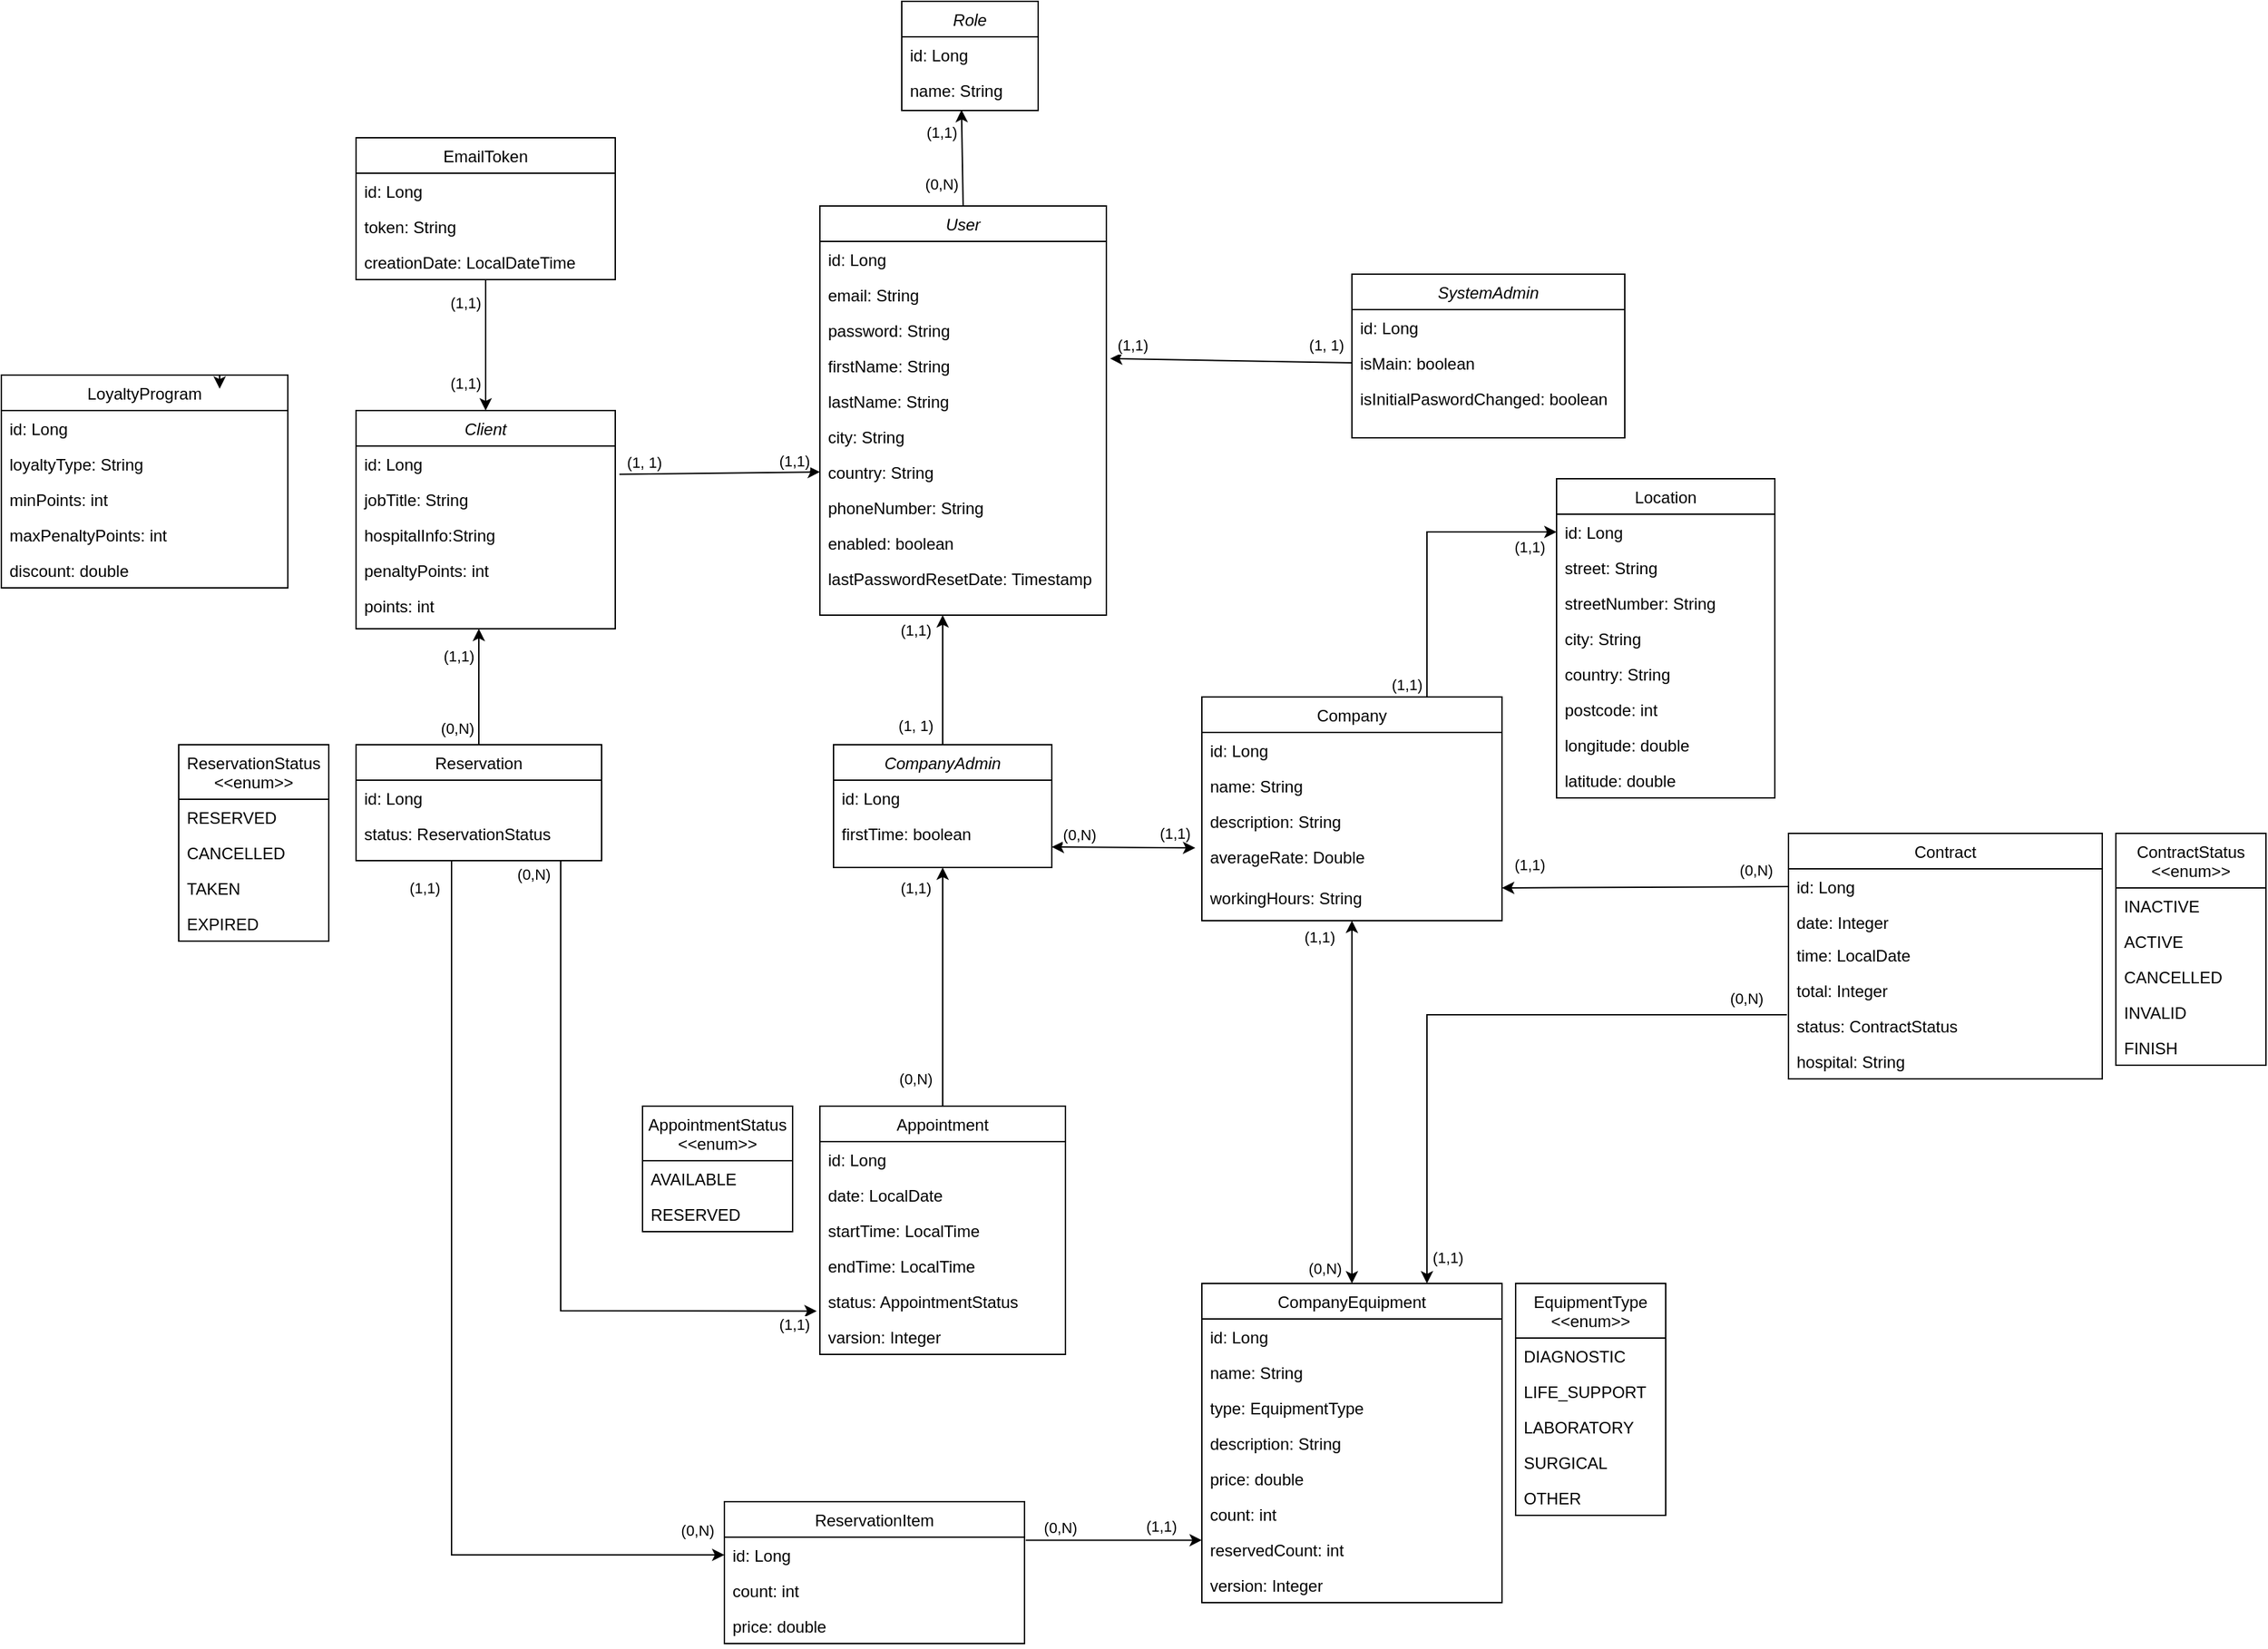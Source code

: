 <mxfile version="23.1.0" type="device">
  <diagram name="Page-1" id="gWWGim1B_IA1LwJvJAzq">
    <mxGraphModel dx="1953" dy="1023" grid="1" gridSize="10" guides="1" tooltips="1" connect="1" arrows="1" fold="1" page="1" pageScale="2" pageWidth="1920" pageHeight="1200" math="0" shadow="0">
      <root>
        <mxCell id="0" />
        <mxCell id="1" parent="0" />
        <mxCell id="PkiGXHJMQHUCtbzhcNAy-1" value="User" style="swimlane;fontStyle=2;align=center;verticalAlign=top;childLayout=stackLayout;horizontal=1;startSize=26;horizontalStack=0;resizeParent=1;resizeLast=0;collapsible=1;marginBottom=0;rounded=0;shadow=0;strokeWidth=1;" parent="1" vertex="1">
          <mxGeometry x="990" y="190" width="210" height="300" as="geometry">
            <mxRectangle x="230" y="140" width="160" height="26" as="alternateBounds" />
          </mxGeometry>
        </mxCell>
        <mxCell id="PkiGXHJMQHUCtbzhcNAy-2" value="id: Long" style="text;align=left;verticalAlign=top;spacingLeft=4;spacingRight=4;overflow=hidden;rotatable=0;points=[[0,0.5],[1,0.5]];portConstraint=eastwest;" parent="PkiGXHJMQHUCtbzhcNAy-1" vertex="1">
          <mxGeometry y="26" width="210" height="26" as="geometry" />
        </mxCell>
        <mxCell id="PkiGXHJMQHUCtbzhcNAy-3" value="email: String" style="text;align=left;verticalAlign=top;spacingLeft=4;spacingRight=4;overflow=hidden;rotatable=0;points=[[0,0.5],[1,0.5]];portConstraint=eastwest;rounded=0;shadow=0;html=0;" parent="PkiGXHJMQHUCtbzhcNAy-1" vertex="1">
          <mxGeometry y="52" width="210" height="26" as="geometry" />
        </mxCell>
        <mxCell id="PkiGXHJMQHUCtbzhcNAy-4" value="password: String" style="text;align=left;verticalAlign=top;spacingLeft=4;spacingRight=4;overflow=hidden;rotatable=0;points=[[0,0.5],[1,0.5]];portConstraint=eastwest;rounded=0;shadow=0;html=0;" parent="PkiGXHJMQHUCtbzhcNAy-1" vertex="1">
          <mxGeometry y="78" width="210" height="26" as="geometry" />
        </mxCell>
        <mxCell id="PkiGXHJMQHUCtbzhcNAy-5" value="firstName: String" style="text;align=left;verticalAlign=top;spacingLeft=4;spacingRight=4;overflow=hidden;rotatable=0;points=[[0,0.5],[1,0.5]];portConstraint=eastwest;rounded=0;shadow=0;html=0;" parent="PkiGXHJMQHUCtbzhcNAy-1" vertex="1">
          <mxGeometry y="104" width="210" height="26" as="geometry" />
        </mxCell>
        <mxCell id="PkiGXHJMQHUCtbzhcNAy-6" value="lastName: String" style="text;align=left;verticalAlign=top;spacingLeft=4;spacingRight=4;overflow=hidden;rotatable=0;points=[[0,0.5],[1,0.5]];portConstraint=eastwest;rounded=0;shadow=0;html=0;" parent="PkiGXHJMQHUCtbzhcNAy-1" vertex="1">
          <mxGeometry y="130" width="210" height="26" as="geometry" />
        </mxCell>
        <mxCell id="PkiGXHJMQHUCtbzhcNAy-7" value="city: String" style="text;align=left;verticalAlign=top;spacingLeft=4;spacingRight=4;overflow=hidden;rotatable=0;points=[[0,0.5],[1,0.5]];portConstraint=eastwest;rounded=0;shadow=0;html=0;" parent="PkiGXHJMQHUCtbzhcNAy-1" vertex="1">
          <mxGeometry y="156" width="210" height="26" as="geometry" />
        </mxCell>
        <mxCell id="PkiGXHJMQHUCtbzhcNAy-8" value="country: String" style="text;align=left;verticalAlign=top;spacingLeft=4;spacingRight=4;overflow=hidden;rotatable=0;points=[[0,0.5],[1,0.5]];portConstraint=eastwest;rounded=0;shadow=0;html=0;" parent="PkiGXHJMQHUCtbzhcNAy-1" vertex="1">
          <mxGeometry y="182" width="210" height="26" as="geometry" />
        </mxCell>
        <mxCell id="PkiGXHJMQHUCtbzhcNAy-9" value="phoneNumber: String" style="text;align=left;verticalAlign=top;spacingLeft=4;spacingRight=4;overflow=hidden;rotatable=0;points=[[0,0.5],[1,0.5]];portConstraint=eastwest;rounded=0;shadow=0;html=0;" parent="PkiGXHJMQHUCtbzhcNAy-1" vertex="1">
          <mxGeometry y="208" width="210" height="26" as="geometry" />
        </mxCell>
        <mxCell id="PkiGXHJMQHUCtbzhcNAy-10" value="enabled: boolean" style="text;align=left;verticalAlign=top;spacingLeft=4;spacingRight=4;overflow=hidden;rotatable=0;points=[[0,0.5],[1,0.5]];portConstraint=eastwest;rounded=0;shadow=0;html=0;" parent="PkiGXHJMQHUCtbzhcNAy-1" vertex="1">
          <mxGeometry y="234" width="210" height="26" as="geometry" />
        </mxCell>
        <mxCell id="PkiGXHJMQHUCtbzhcNAy-11" value="lastPasswordResetDate: Timestamp" style="text;align=left;verticalAlign=top;spacingLeft=4;spacingRight=4;overflow=hidden;rotatable=0;points=[[0,0.5],[1,0.5]];portConstraint=eastwest;rounded=0;shadow=0;html=0;" parent="PkiGXHJMQHUCtbzhcNAy-1" vertex="1">
          <mxGeometry y="260" width="210" height="26" as="geometry" />
        </mxCell>
        <mxCell id="PkiGXHJMQHUCtbzhcNAy-15" value="EmailToken" style="swimlane;fontStyle=0;align=center;verticalAlign=top;childLayout=stackLayout;horizontal=1;startSize=26;horizontalStack=0;resizeParent=1;resizeLast=0;collapsible=1;marginBottom=0;rounded=0;shadow=0;strokeWidth=1;" parent="1" vertex="1">
          <mxGeometry x="650" y="140" width="190" height="104" as="geometry">
            <mxRectangle x="340" y="380" width="170" height="26" as="alternateBounds" />
          </mxGeometry>
        </mxCell>
        <mxCell id="PkiGXHJMQHUCtbzhcNAy-16" value="id: Long" style="text;align=left;verticalAlign=top;spacingLeft=4;spacingRight=4;overflow=hidden;rotatable=0;points=[[0,0.5],[1,0.5]];portConstraint=eastwest;" parent="PkiGXHJMQHUCtbzhcNAy-15" vertex="1">
          <mxGeometry y="26" width="190" height="26" as="geometry" />
        </mxCell>
        <mxCell id="PkiGXHJMQHUCtbzhcNAy-17" value="token: String" style="text;align=left;verticalAlign=top;spacingLeft=4;spacingRight=4;overflow=hidden;rotatable=0;points=[[0,0.5],[1,0.5]];portConstraint=eastwest;" parent="PkiGXHJMQHUCtbzhcNAy-15" vertex="1">
          <mxGeometry y="52" width="190" height="26" as="geometry" />
        </mxCell>
        <mxCell id="PkiGXHJMQHUCtbzhcNAy-18" value="creationDate: LocalDateTime" style="text;align=left;verticalAlign=top;spacingLeft=4;spacingRight=4;overflow=hidden;rotatable=0;points=[[0,0.5],[1,0.5]];portConstraint=eastwest;" parent="PkiGXHJMQHUCtbzhcNAy-15" vertex="1">
          <mxGeometry y="78" width="190" height="26" as="geometry" />
        </mxCell>
        <mxCell id="PkiGXHJMQHUCtbzhcNAy-21" style="edgeStyle=orthogonalEdgeStyle;rounded=0;orthogonalLoop=1;jettySize=auto;html=1;exitX=0.5;exitY=0.998;exitDx=0;exitDy=0;exitPerimeter=0;" parent="1" source="PkiGXHJMQHUCtbzhcNAy-18" target="JLvJ6A-zhuhToLjJEG47-20" edge="1">
          <mxGeometry relative="1" as="geometry">
            <mxPoint x="770" y="290" as="targetPoint" />
            <mxPoint x="760" y="180" as="sourcePoint" />
            <Array as="points" />
          </mxGeometry>
        </mxCell>
        <mxCell id="PkiGXHJMQHUCtbzhcNAy-22" value="(1,1)" style="edgeLabel;html=1;align=center;verticalAlign=middle;resizable=0;points=[];" parent="PkiGXHJMQHUCtbzhcNAy-21" vertex="1" connectable="0">
          <mxGeometry x="-0.699" y="2" relative="1" as="geometry">
            <mxPoint x="-17" y="2" as="offset" />
          </mxGeometry>
        </mxCell>
        <mxCell id="PkiGXHJMQHUCtbzhcNAy-24" value="(1,1)" style="edgeLabel;html=1;align=center;verticalAlign=middle;resizable=0;points=[];" parent="PkiGXHJMQHUCtbzhcNAy-21" vertex="1" connectable="0">
          <mxGeometry x="0.303" y="2" relative="1" as="geometry">
            <mxPoint x="-17" y="13" as="offset" />
          </mxGeometry>
        </mxCell>
        <mxCell id="PkiGXHJMQHUCtbzhcNAy-25" value="LoyaltyProgram" style="swimlane;fontStyle=0;align=center;verticalAlign=top;childLayout=stackLayout;horizontal=1;startSize=26;horizontalStack=0;resizeParent=1;resizeLast=0;collapsible=1;marginBottom=0;rounded=0;shadow=0;strokeWidth=1;" parent="1" vertex="1">
          <mxGeometry x="390" y="314" width="210" height="156" as="geometry">
            <mxRectangle x="340" y="380" width="170" height="26" as="alternateBounds" />
          </mxGeometry>
        </mxCell>
        <mxCell id="PkiGXHJMQHUCtbzhcNAy-26" value="id: Long" style="text;align=left;verticalAlign=top;spacingLeft=4;spacingRight=4;overflow=hidden;rotatable=0;points=[[0,0.5],[1,0.5]];portConstraint=eastwest;" parent="PkiGXHJMQHUCtbzhcNAy-25" vertex="1">
          <mxGeometry y="26" width="210" height="26" as="geometry" />
        </mxCell>
        <mxCell id="PkiGXHJMQHUCtbzhcNAy-27" value="loyaltyType: String" style="text;align=left;verticalAlign=top;spacingLeft=4;spacingRight=4;overflow=hidden;rotatable=0;points=[[0,0.5],[1,0.5]];portConstraint=eastwest;" parent="PkiGXHJMQHUCtbzhcNAy-25" vertex="1">
          <mxGeometry y="52" width="210" height="26" as="geometry" />
        </mxCell>
        <mxCell id="PkiGXHJMQHUCtbzhcNAy-28" value="minPoints: int" style="text;align=left;verticalAlign=top;spacingLeft=4;spacingRight=4;overflow=hidden;rotatable=0;points=[[0,0.5],[1,0.5]];portConstraint=eastwest;" parent="PkiGXHJMQHUCtbzhcNAy-25" vertex="1">
          <mxGeometry y="78" width="210" height="26" as="geometry" />
        </mxCell>
        <mxCell id="PkiGXHJMQHUCtbzhcNAy-29" value="maxPenaltyPoints: int" style="text;align=left;verticalAlign=top;spacingLeft=4;spacingRight=4;overflow=hidden;rotatable=0;points=[[0,0.5],[1,0.5]];portConstraint=eastwest;" parent="PkiGXHJMQHUCtbzhcNAy-25" vertex="1">
          <mxGeometry y="104" width="210" height="26" as="geometry" />
        </mxCell>
        <mxCell id="PkiGXHJMQHUCtbzhcNAy-30" value="discount: double" style="text;align=left;verticalAlign=top;spacingLeft=4;spacingRight=4;overflow=hidden;rotatable=0;points=[[0,0.5],[1,0.5]];portConstraint=eastwest;" parent="PkiGXHJMQHUCtbzhcNAy-25" vertex="1">
          <mxGeometry y="130" width="210" height="26" as="geometry" />
        </mxCell>
        <mxCell id="PkiGXHJMQHUCtbzhcNAy-41" value="CompanyAdmin" style="swimlane;fontStyle=2;align=center;verticalAlign=top;childLayout=stackLayout;horizontal=1;startSize=26;horizontalStack=0;resizeParent=1;resizeLast=0;collapsible=1;marginBottom=0;rounded=0;shadow=0;strokeWidth=1;" parent="1" vertex="1">
          <mxGeometry x="1000" y="585" width="160" height="90" as="geometry">
            <mxRectangle x="230" y="140" width="160" height="26" as="alternateBounds" />
          </mxGeometry>
        </mxCell>
        <mxCell id="PkiGXHJMQHUCtbzhcNAy-42" value="id: Long" style="text;align=left;verticalAlign=top;spacingLeft=4;spacingRight=4;overflow=hidden;rotatable=0;points=[[0,0.5],[1,0.5]];portConstraint=eastwest;" parent="PkiGXHJMQHUCtbzhcNAy-41" vertex="1">
          <mxGeometry y="26" width="160" height="26" as="geometry" />
        </mxCell>
        <mxCell id="PkiGXHJMQHUCtbzhcNAy-49" value="firstTime: boolean" style="text;align=left;verticalAlign=top;spacingLeft=4;spacingRight=4;overflow=hidden;rotatable=0;points=[[0,0.5],[1,0.5]];portConstraint=eastwest;rounded=0;shadow=0;html=0;" parent="PkiGXHJMQHUCtbzhcNAy-41" vertex="1">
          <mxGeometry y="52" width="160" height="26" as="geometry" />
        </mxCell>
        <mxCell id="PkiGXHJMQHUCtbzhcNAy-51" value="Company" style="swimlane;fontStyle=0;align=center;verticalAlign=top;childLayout=stackLayout;horizontal=1;startSize=26;horizontalStack=0;resizeParent=1;resizeLast=0;collapsible=1;marginBottom=0;rounded=0;shadow=0;strokeWidth=1;" parent="1" vertex="1">
          <mxGeometry x="1270" y="550" width="220" height="164" as="geometry">
            <mxRectangle x="130" y="380" width="160" height="26" as="alternateBounds" />
          </mxGeometry>
        </mxCell>
        <mxCell id="PkiGXHJMQHUCtbzhcNAy-52" value="id: Long" style="text;align=left;verticalAlign=top;spacingLeft=4;spacingRight=4;overflow=hidden;rotatable=0;points=[[0,0.5],[1,0.5]];portConstraint=eastwest;" parent="PkiGXHJMQHUCtbzhcNAy-51" vertex="1">
          <mxGeometry y="26" width="220" height="26" as="geometry" />
        </mxCell>
        <mxCell id="PkiGXHJMQHUCtbzhcNAy-53" value="name: String" style="text;align=left;verticalAlign=top;spacingLeft=4;spacingRight=4;overflow=hidden;rotatable=0;points=[[0,0.5],[1,0.5]];portConstraint=eastwest;" parent="PkiGXHJMQHUCtbzhcNAy-51" vertex="1">
          <mxGeometry y="52" width="220" height="26" as="geometry" />
        </mxCell>
        <mxCell id="PkiGXHJMQHUCtbzhcNAy-55" value="description: String" style="text;align=left;verticalAlign=top;spacingLeft=4;spacingRight=4;overflow=hidden;rotatable=0;points=[[0,0.5],[1,0.5]];portConstraint=eastwest;" parent="PkiGXHJMQHUCtbzhcNAy-51" vertex="1">
          <mxGeometry y="78" width="220" height="26" as="geometry" />
        </mxCell>
        <mxCell id="PkiGXHJMQHUCtbzhcNAy-56" value="averageRate: Double" style="text;align=left;verticalAlign=top;spacingLeft=4;spacingRight=4;overflow=hidden;rotatable=0;points=[[0,0.5],[1,0.5]];portConstraint=eastwest;" parent="PkiGXHJMQHUCtbzhcNAy-51" vertex="1">
          <mxGeometry y="104" width="220" height="30" as="geometry" />
        </mxCell>
        <mxCell id="PkiGXHJMQHUCtbzhcNAy-59" style="edgeStyle=orthogonalEdgeStyle;rounded=0;orthogonalLoop=1;jettySize=auto;html=1;exitX=1;exitY=0.5;exitDx=0;exitDy=0;" parent="PkiGXHJMQHUCtbzhcNAy-51" edge="1">
          <mxGeometry relative="1" as="geometry">
            <mxPoint x="220" y="192" as="sourcePoint" />
            <mxPoint x="220" y="192" as="targetPoint" />
          </mxGeometry>
        </mxCell>
        <mxCell id="JLvJ6A-zhuhToLjJEG47-37" value="workingHours: String" style="text;align=left;verticalAlign=top;spacingLeft=4;spacingRight=4;overflow=hidden;rotatable=0;points=[[0,0.5],[1,0.5]];portConstraint=eastwest;" vertex="1" parent="PkiGXHJMQHUCtbzhcNAy-51">
          <mxGeometry y="134" width="220" height="30" as="geometry" />
        </mxCell>
        <mxCell id="PkiGXHJMQHUCtbzhcNAy-64" value="Location" style="swimlane;fontStyle=0;align=center;verticalAlign=top;childLayout=stackLayout;horizontal=1;startSize=26;horizontalStack=0;resizeParent=1;resizeLast=0;collapsible=1;marginBottom=0;rounded=0;shadow=0;strokeWidth=1;" parent="1" vertex="1">
          <mxGeometry x="1530" y="390" width="160" height="234" as="geometry">
            <mxRectangle x="550" y="140" width="160" height="26" as="alternateBounds" />
          </mxGeometry>
        </mxCell>
        <mxCell id="PkiGXHJMQHUCtbzhcNAy-65" value="id: Long" style="text;align=left;verticalAlign=top;spacingLeft=4;spacingRight=4;overflow=hidden;rotatable=0;points=[[0,0.5],[1,0.5]];portConstraint=eastwest;" parent="PkiGXHJMQHUCtbzhcNAy-64" vertex="1">
          <mxGeometry y="26" width="160" height="26" as="geometry" />
        </mxCell>
        <mxCell id="PkiGXHJMQHUCtbzhcNAy-66" value="street: String" style="text;align=left;verticalAlign=top;spacingLeft=4;spacingRight=4;overflow=hidden;rotatable=0;points=[[0,0.5],[1,0.5]];portConstraint=eastwest;" parent="PkiGXHJMQHUCtbzhcNAy-64" vertex="1">
          <mxGeometry y="52" width="160" height="26" as="geometry" />
        </mxCell>
        <mxCell id="JLvJ6A-zhuhToLjJEG47-80" value="streetNumber: String" style="text;align=left;verticalAlign=top;spacingLeft=4;spacingRight=4;overflow=hidden;rotatable=0;points=[[0,0.5],[1,0.5]];portConstraint=eastwest;" vertex="1" parent="PkiGXHJMQHUCtbzhcNAy-64">
          <mxGeometry y="78" width="160" height="26" as="geometry" />
        </mxCell>
        <mxCell id="PkiGXHJMQHUCtbzhcNAy-67" value="city: String" style="text;align=left;verticalAlign=top;spacingLeft=4;spacingRight=4;overflow=hidden;rotatable=0;points=[[0,0.5],[1,0.5]];portConstraint=eastwest;rounded=0;shadow=0;html=0;" parent="PkiGXHJMQHUCtbzhcNAy-64" vertex="1">
          <mxGeometry y="104" width="160" height="26" as="geometry" />
        </mxCell>
        <mxCell id="PkiGXHJMQHUCtbzhcNAy-69" value="country: String" style="text;align=left;verticalAlign=top;spacingLeft=4;spacingRight=4;overflow=hidden;rotatable=0;points=[[0,0.5],[1,0.5]];portConstraint=eastwest;rounded=0;shadow=0;html=0;" parent="PkiGXHJMQHUCtbzhcNAy-64" vertex="1">
          <mxGeometry y="130" width="160" height="26" as="geometry" />
        </mxCell>
        <mxCell id="PkiGXHJMQHUCtbzhcNAy-68" value="postcode: int" style="text;align=left;verticalAlign=top;spacingLeft=4;spacingRight=4;overflow=hidden;rotatable=0;points=[[0,0.5],[1,0.5]];portConstraint=eastwest;rounded=0;shadow=0;html=0;" parent="PkiGXHJMQHUCtbzhcNAy-64" vertex="1">
          <mxGeometry y="156" width="160" height="26" as="geometry" />
        </mxCell>
        <mxCell id="PkiGXHJMQHUCtbzhcNAy-70" value="longitude: double" style="text;align=left;verticalAlign=top;spacingLeft=4;spacingRight=4;overflow=hidden;rotatable=0;points=[[0,0.5],[1,0.5]];portConstraint=eastwest;rounded=0;shadow=0;html=0;" parent="PkiGXHJMQHUCtbzhcNAy-64" vertex="1">
          <mxGeometry y="182" width="160" height="26" as="geometry" />
        </mxCell>
        <mxCell id="PkiGXHJMQHUCtbzhcNAy-71" value="latitude: double" style="text;align=left;verticalAlign=top;spacingLeft=4;spacingRight=4;overflow=hidden;rotatable=0;points=[[0,0.5],[1,0.5]];portConstraint=eastwest;rounded=0;shadow=0;html=0;" parent="PkiGXHJMQHUCtbzhcNAy-64" vertex="1">
          <mxGeometry y="208" width="160" height="26" as="geometry" />
        </mxCell>
        <mxCell id="PkiGXHJMQHUCtbzhcNAy-80" value="" style="endArrow=classic;html=1;rounded=0;entryX=0;entryY=0.5;entryDx=0;entryDy=0;exitX=0.75;exitY=0;exitDx=0;exitDy=0;" parent="1" source="PkiGXHJMQHUCtbzhcNAy-51" target="PkiGXHJMQHUCtbzhcNAy-65" edge="1">
          <mxGeometry width="50" height="50" relative="1" as="geometry">
            <mxPoint x="1492" y="665" as="sourcePoint" />
            <mxPoint x="1279" y="637" as="targetPoint" />
            <Array as="points">
              <mxPoint x="1435" y="429" />
            </Array>
          </mxGeometry>
        </mxCell>
        <mxCell id="PkiGXHJMQHUCtbzhcNAy-81" value="(1,1)" style="edgeLabel;html=1;align=center;verticalAlign=middle;resizable=0;points=[];" parent="PkiGXHJMQHUCtbzhcNAy-80" vertex="1" connectable="0">
          <mxGeometry x="-0.67" y="-2" relative="1" as="geometry">
            <mxPoint x="-17" y="26" as="offset" />
          </mxGeometry>
        </mxCell>
        <mxCell id="PkiGXHJMQHUCtbzhcNAy-82" value="(1,1)" style="edgeLabel;html=1;align=center;verticalAlign=middle;resizable=0;points=[];" parent="PkiGXHJMQHUCtbzhcNAy-80" vertex="1" connectable="0">
          <mxGeometry x="0.514" y="1" relative="1" as="geometry">
            <mxPoint x="32" y="12" as="offset" />
          </mxGeometry>
        </mxCell>
        <mxCell id="PkiGXHJMQHUCtbzhcNAy-83" value="SystemAdmin" style="swimlane;fontStyle=2;align=center;verticalAlign=top;childLayout=stackLayout;horizontal=1;startSize=26;horizontalStack=0;resizeParent=1;resizeLast=0;collapsible=1;marginBottom=0;rounded=0;shadow=0;strokeWidth=1;" parent="1" vertex="1">
          <mxGeometry x="1380" y="240" width="200" height="120" as="geometry">
            <mxRectangle x="230" y="140" width="160" height="26" as="alternateBounds" />
          </mxGeometry>
        </mxCell>
        <mxCell id="PkiGXHJMQHUCtbzhcNAy-84" value="id: Long" style="text;align=left;verticalAlign=top;spacingLeft=4;spacingRight=4;overflow=hidden;rotatable=0;points=[[0,0.5],[1,0.5]];portConstraint=eastwest;" parent="PkiGXHJMQHUCtbzhcNAy-83" vertex="1">
          <mxGeometry y="26" width="200" height="26" as="geometry" />
        </mxCell>
        <mxCell id="PkiGXHJMQHUCtbzhcNAy-92" value="isMain: boolean " style="text;align=left;verticalAlign=top;spacingLeft=4;spacingRight=4;overflow=hidden;rotatable=0;points=[[0,0.5],[1,0.5]];portConstraint=eastwest;rounded=0;shadow=0;html=0;" parent="PkiGXHJMQHUCtbzhcNAy-83" vertex="1">
          <mxGeometry y="52" width="200" height="26" as="geometry" />
        </mxCell>
        <mxCell id="PkiGXHJMQHUCtbzhcNAy-91" value="isInitialPaswordChanged: boolean" style="text;align=left;verticalAlign=top;spacingLeft=4;spacingRight=4;overflow=hidden;rotatable=0;points=[[0,0.5],[1,0.5]];portConstraint=eastwest;rounded=0;shadow=0;html=0;" parent="PkiGXHJMQHUCtbzhcNAy-83" vertex="1">
          <mxGeometry y="78" width="200" height="26" as="geometry" />
        </mxCell>
        <mxCell id="PkiGXHJMQHUCtbzhcNAy-93" value="CompanyEquipment" style="swimlane;fontStyle=0;align=center;verticalAlign=top;childLayout=stackLayout;horizontal=1;startSize=26;horizontalStack=0;resizeParent=1;resizeLast=0;collapsible=1;marginBottom=0;rounded=0;shadow=0;strokeWidth=1;" parent="1" vertex="1">
          <mxGeometry x="1270" y="980" width="220" height="234" as="geometry">
            <mxRectangle x="130" y="380" width="160" height="26" as="alternateBounds" />
          </mxGeometry>
        </mxCell>
        <mxCell id="PkiGXHJMQHUCtbzhcNAy-94" value="id: Long" style="text;align=left;verticalAlign=top;spacingLeft=4;spacingRight=4;overflow=hidden;rotatable=0;points=[[0,0.5],[1,0.5]];portConstraint=eastwest;" parent="PkiGXHJMQHUCtbzhcNAy-93" vertex="1">
          <mxGeometry y="26" width="220" height="26" as="geometry" />
        </mxCell>
        <mxCell id="PkiGXHJMQHUCtbzhcNAy-96" style="edgeStyle=orthogonalEdgeStyle;rounded=0;orthogonalLoop=1;jettySize=auto;html=1;exitX=1;exitY=0.5;exitDx=0;exitDy=0;" parent="PkiGXHJMQHUCtbzhcNAy-93" edge="1">
          <mxGeometry relative="1" as="geometry">
            <mxPoint x="220" y="91" as="sourcePoint" />
            <mxPoint x="220" y="91" as="targetPoint" />
          </mxGeometry>
        </mxCell>
        <mxCell id="vfgOjcTiKyNMUZwXhWeF-14" value="name: String" style="text;align=left;verticalAlign=top;spacingLeft=4;spacingRight=4;overflow=hidden;rotatable=0;points=[[0,0.5],[1,0.5]];portConstraint=eastwest;" parent="PkiGXHJMQHUCtbzhcNAy-93" vertex="1">
          <mxGeometry y="52" width="220" height="26" as="geometry" />
        </mxCell>
        <mxCell id="vfgOjcTiKyNMUZwXhWeF-15" value="type: EquipmentType" style="text;align=left;verticalAlign=top;spacingLeft=4;spacingRight=4;overflow=hidden;rotatable=0;points=[[0,0.5],[1,0.5]];portConstraint=eastwest;" parent="PkiGXHJMQHUCtbzhcNAy-93" vertex="1">
          <mxGeometry y="78" width="220" height="26" as="geometry" />
        </mxCell>
        <mxCell id="vfgOjcTiKyNMUZwXhWeF-16" value="description: String" style="text;align=left;verticalAlign=top;spacingLeft=4;spacingRight=4;overflow=hidden;rotatable=0;points=[[0,0.5],[1,0.5]];portConstraint=eastwest;" parent="PkiGXHJMQHUCtbzhcNAy-93" vertex="1">
          <mxGeometry y="104" width="220" height="26" as="geometry" />
        </mxCell>
        <mxCell id="vfgOjcTiKyNMUZwXhWeF-17" value="price: double" style="text;align=left;verticalAlign=top;spacingLeft=4;spacingRight=4;overflow=hidden;rotatable=0;points=[[0,0.5],[1,0.5]];portConstraint=eastwest;" parent="PkiGXHJMQHUCtbzhcNAy-93" vertex="1">
          <mxGeometry y="130" width="220" height="26" as="geometry" />
        </mxCell>
        <mxCell id="PkiGXHJMQHUCtbzhcNAy-97" value="count: int" style="text;align=left;verticalAlign=top;spacingLeft=4;spacingRight=4;overflow=hidden;rotatable=0;points=[[0,0.5],[1,0.5]];portConstraint=eastwest;" parent="PkiGXHJMQHUCtbzhcNAy-93" vertex="1">
          <mxGeometry y="156" width="220" height="26" as="geometry" />
        </mxCell>
        <mxCell id="JLvJ6A-zhuhToLjJEG47-38" value="reservedCount: int" style="text;align=left;verticalAlign=top;spacingLeft=4;spacingRight=4;overflow=hidden;rotatable=0;points=[[0,0.5],[1,0.5]];portConstraint=eastwest;" vertex="1" parent="PkiGXHJMQHUCtbzhcNAy-93">
          <mxGeometry y="182" width="220" height="26" as="geometry" />
        </mxCell>
        <mxCell id="JLvJ6A-zhuhToLjJEG47-39" value="version: Integer" style="text;align=left;verticalAlign=top;spacingLeft=4;spacingRight=4;overflow=hidden;rotatable=0;points=[[0,0.5],[1,0.5]];portConstraint=eastwest;" vertex="1" parent="PkiGXHJMQHUCtbzhcNAy-93">
          <mxGeometry y="208" width="220" height="26" as="geometry" />
        </mxCell>
        <mxCell id="PkiGXHJMQHUCtbzhcNAy-100" value="" style="endArrow=classic;startArrow=classic;html=1;rounded=0;exitX=0.5;exitY=0;exitDx=0;exitDy=0;entryX=0.5;entryY=1;entryDx=0;entryDy=0;" parent="1" source="PkiGXHJMQHUCtbzhcNAy-93" target="PkiGXHJMQHUCtbzhcNAy-51" edge="1">
          <mxGeometry width="50" height="50" relative="1" as="geometry">
            <mxPoint x="1380" y="980" as="sourcePoint" />
            <mxPoint x="1370" y="650" as="targetPoint" />
          </mxGeometry>
        </mxCell>
        <mxCell id="PkiGXHJMQHUCtbzhcNAy-109" value="(0,N)" style="edgeLabel;html=1;align=center;verticalAlign=middle;resizable=0;points=[];rotation=0;" parent="PkiGXHJMQHUCtbzhcNAy-100" vertex="1" connectable="0">
          <mxGeometry x="0.314" y="1" relative="1" as="geometry">
            <mxPoint x="-19" y="164" as="offset" />
          </mxGeometry>
        </mxCell>
        <mxCell id="PkiGXHJMQHUCtbzhcNAy-110" value="(1,1)" style="edgeLabel;html=1;align=center;verticalAlign=middle;resizable=0;points=[];" parent="PkiGXHJMQHUCtbzhcNAy-100" vertex="1" connectable="0">
          <mxGeometry x="-0.448" relative="1" as="geometry">
            <mxPoint x="-130" y="-257" as="offset" />
          </mxGeometry>
        </mxCell>
        <mxCell id="PkiGXHJMQHUCtbzhcNAy-131" value="ReservationItem" style="swimlane;fontStyle=0;align=center;verticalAlign=top;childLayout=stackLayout;horizontal=1;startSize=26;horizontalStack=0;resizeParent=1;resizeLast=0;collapsible=1;marginBottom=0;rounded=0;shadow=0;strokeWidth=1;" parent="1" vertex="1">
          <mxGeometry x="920" y="1140" width="220" height="104" as="geometry">
            <mxRectangle x="130" y="380" width="160" height="26" as="alternateBounds" />
          </mxGeometry>
        </mxCell>
        <mxCell id="PkiGXHJMQHUCtbzhcNAy-132" value="id: Long" style="text;align=left;verticalAlign=top;spacingLeft=4;spacingRight=4;overflow=hidden;rotatable=0;points=[[0,0.5],[1,0.5]];portConstraint=eastwest;" parent="PkiGXHJMQHUCtbzhcNAy-131" vertex="1">
          <mxGeometry y="26" width="220" height="26" as="geometry" />
        </mxCell>
        <mxCell id="PkiGXHJMQHUCtbzhcNAy-134" style="edgeStyle=orthogonalEdgeStyle;rounded=0;orthogonalLoop=1;jettySize=auto;html=1;exitX=1;exitY=0.5;exitDx=0;exitDy=0;" parent="PkiGXHJMQHUCtbzhcNAy-131" edge="1">
          <mxGeometry relative="1" as="geometry">
            <mxPoint x="220" y="91" as="sourcePoint" />
            <mxPoint x="220" y="91" as="targetPoint" />
          </mxGeometry>
        </mxCell>
        <mxCell id="PkiGXHJMQHUCtbzhcNAy-135" value="count: int" style="text;align=left;verticalAlign=top;spacingLeft=4;spacingRight=4;overflow=hidden;rotatable=0;points=[[0,0.5],[1,0.5]];portConstraint=eastwest;" parent="PkiGXHJMQHUCtbzhcNAy-131" vertex="1">
          <mxGeometry y="52" width="220" height="26" as="geometry" />
        </mxCell>
        <mxCell id="JLvJ6A-zhuhToLjJEG47-73" value="price: double" style="text;align=left;verticalAlign=top;spacingLeft=4;spacingRight=4;overflow=hidden;rotatable=0;points=[[0,0.5],[1,0.5]];portConstraint=eastwest;" vertex="1" parent="PkiGXHJMQHUCtbzhcNAy-131">
          <mxGeometry y="78" width="220" height="26" as="geometry" />
        </mxCell>
        <mxCell id="PkiGXHJMQHUCtbzhcNAy-148" value="" style="endArrow=classic;html=1;rounded=0;entryX=0;entryY=0.24;entryDx=0;entryDy=0;exitX=1.004;exitY=0.086;exitDx=0;exitDy=0;exitPerimeter=0;entryPerimeter=0;" parent="1" source="PkiGXHJMQHUCtbzhcNAy-132" target="JLvJ6A-zhuhToLjJEG47-38" edge="1">
          <mxGeometry width="50" height="50" relative="1" as="geometry">
            <mxPoint x="1140" y="929" as="sourcePoint" />
            <mxPoint x="1270" y="1045" as="targetPoint" />
          </mxGeometry>
        </mxCell>
        <mxCell id="PkiGXHJMQHUCtbzhcNAy-149" value="(0,N)" style="edgeLabel;html=1;align=center;verticalAlign=middle;resizable=0;points=[];" parent="PkiGXHJMQHUCtbzhcNAy-148" vertex="1" connectable="0">
          <mxGeometry x="-0.606" y="2" relative="1" as="geometry">
            <mxPoint x="-1" y="-7" as="offset" />
          </mxGeometry>
        </mxCell>
        <mxCell id="PkiGXHJMQHUCtbzhcNAy-150" value="(1,1)" style="edgeLabel;html=1;align=center;verticalAlign=middle;resizable=0;points=[];" parent="PkiGXHJMQHUCtbzhcNAy-148" vertex="1" connectable="0">
          <mxGeometry x="0.488" y="3" relative="1" as="geometry">
            <mxPoint x="3" y="-7" as="offset" />
          </mxGeometry>
        </mxCell>
        <mxCell id="PkiGXHJMQHUCtbzhcNAy-151" value="Appointment" style="swimlane;fontStyle=0;align=center;verticalAlign=top;childLayout=stackLayout;horizontal=1;startSize=26;horizontalStack=0;resizeParent=1;resizeLast=0;collapsible=1;marginBottom=0;rounded=0;shadow=0;strokeWidth=1;" parent="1" vertex="1">
          <mxGeometry x="990" y="850" width="180" height="182" as="geometry">
            <mxRectangle x="340" y="380" width="170" height="26" as="alternateBounds" />
          </mxGeometry>
        </mxCell>
        <mxCell id="PkiGXHJMQHUCtbzhcNAy-152" value="id: Long" style="text;align=left;verticalAlign=top;spacingLeft=4;spacingRight=4;overflow=hidden;rotatable=0;points=[[0,0.5],[1,0.5]];portConstraint=eastwest;" parent="PkiGXHJMQHUCtbzhcNAy-151" vertex="1">
          <mxGeometry y="26" width="180" height="26" as="geometry" />
        </mxCell>
        <mxCell id="PkiGXHJMQHUCtbzhcNAy-158" value="date: LocalDate" style="text;align=left;verticalAlign=top;spacingLeft=4;spacingRight=4;overflow=hidden;rotatable=0;points=[[0,0.5],[1,0.5]];portConstraint=eastwest;" parent="PkiGXHJMQHUCtbzhcNAy-151" vertex="1">
          <mxGeometry y="52" width="180" height="26" as="geometry" />
        </mxCell>
        <mxCell id="PkiGXHJMQHUCtbzhcNAy-159" value="startTime: LocalTime" style="text;align=left;verticalAlign=top;spacingLeft=4;spacingRight=4;overflow=hidden;rotatable=0;points=[[0,0.5],[1,0.5]];portConstraint=eastwest;" parent="PkiGXHJMQHUCtbzhcNAy-151" vertex="1">
          <mxGeometry y="78" width="180" height="26" as="geometry" />
        </mxCell>
        <mxCell id="PkiGXHJMQHUCtbzhcNAy-160" value="endTime: LocalTime" style="text;align=left;verticalAlign=top;spacingLeft=4;spacingRight=4;overflow=hidden;rotatable=0;points=[[0,0.5],[1,0.5]];portConstraint=eastwest;" parent="PkiGXHJMQHUCtbzhcNAy-151" vertex="1">
          <mxGeometry y="104" width="180" height="26" as="geometry" />
        </mxCell>
        <mxCell id="PkiGXHJMQHUCtbzhcNAy-155" value="status: AppointmentStatus" style="text;align=left;verticalAlign=top;spacingLeft=4;spacingRight=4;overflow=hidden;rotatable=0;points=[[0,0.5],[1,0.5]];portConstraint=eastwest;" parent="PkiGXHJMQHUCtbzhcNAy-151" vertex="1">
          <mxGeometry y="130" width="180" height="26" as="geometry" />
        </mxCell>
        <mxCell id="JLvJ6A-zhuhToLjJEG47-50" value="varsion: Integer" style="text;align=left;verticalAlign=top;spacingLeft=4;spacingRight=4;overflow=hidden;rotatable=0;points=[[0,0.5],[1,0.5]];portConstraint=eastwest;" vertex="1" parent="PkiGXHJMQHUCtbzhcNAy-151">
          <mxGeometry y="156" width="180" height="26" as="geometry" />
        </mxCell>
        <mxCell id="PkiGXHJMQHUCtbzhcNAy-164" value="" style="endArrow=classic;html=1;rounded=0;exitX=0.5;exitY=0;exitDx=0;exitDy=0;entryX=0.5;entryY=1;entryDx=0;entryDy=0;" parent="1" source="PkiGXHJMQHUCtbzhcNAy-151" target="PkiGXHJMQHUCtbzhcNAy-41" edge="1">
          <mxGeometry width="50" height="50" relative="1" as="geometry">
            <mxPoint x="1150" y="820" as="sourcePoint" />
            <mxPoint x="1085" y="750" as="targetPoint" />
            <Array as="points" />
          </mxGeometry>
        </mxCell>
        <mxCell id="PkiGXHJMQHUCtbzhcNAy-165" value="(1,1)" style="edgeLabel;html=1;align=center;verticalAlign=middle;resizable=0;points=[];" parent="PkiGXHJMQHUCtbzhcNAy-164" vertex="1" connectable="0">
          <mxGeometry x="0.52" relative="1" as="geometry">
            <mxPoint x="-20" y="-27" as="offset" />
          </mxGeometry>
        </mxCell>
        <mxCell id="PkiGXHJMQHUCtbzhcNAy-166" value="(0,N)" style="edgeLabel;html=1;align=center;verticalAlign=middle;resizable=0;points=[];" parent="PkiGXHJMQHUCtbzhcNAy-164" vertex="1" connectable="0">
          <mxGeometry x="-0.423" relative="1" as="geometry">
            <mxPoint x="-20" y="30" as="offset" />
          </mxGeometry>
        </mxCell>
        <mxCell id="PkiGXHJMQHUCtbzhcNAy-167" value="AppointmentStatus&#xa;&lt;&lt;enum&gt;&gt;" style="swimlane;fontStyle=0;align=center;verticalAlign=top;childLayout=stackLayout;horizontal=1;startSize=40;horizontalStack=0;resizeParent=1;resizeLast=0;collapsible=1;marginBottom=0;rounded=0;shadow=0;strokeWidth=1;" parent="1" vertex="1">
          <mxGeometry x="860" y="850" width="110" height="92" as="geometry">
            <mxRectangle x="340" y="380" width="170" height="26" as="alternateBounds" />
          </mxGeometry>
        </mxCell>
        <mxCell id="PkiGXHJMQHUCtbzhcNAy-168" value="AVAILABLE " style="text;align=left;verticalAlign=top;spacingLeft=4;spacingRight=4;overflow=hidden;rotatable=0;points=[[0,0.5],[1,0.5]];portConstraint=eastwest;" parent="PkiGXHJMQHUCtbzhcNAy-167" vertex="1">
          <mxGeometry y="40" width="110" height="26" as="geometry" />
        </mxCell>
        <mxCell id="H8KsCLdP9pi2LJWnxck9-2" value="RESERVED" style="text;align=left;verticalAlign=top;spacingLeft=4;spacingRight=4;overflow=hidden;rotatable=0;points=[[0,0.5],[1,0.5]];portConstraint=eastwest;" parent="PkiGXHJMQHUCtbzhcNAy-167" vertex="1">
          <mxGeometry y="66" width="110" height="26" as="geometry" />
        </mxCell>
        <mxCell id="PkiGXHJMQHUCtbzhcNAy-175" value="Contract" style="swimlane;fontStyle=0;align=center;verticalAlign=top;childLayout=stackLayout;horizontal=1;startSize=26;horizontalStack=0;resizeParent=1;resizeLast=0;collapsible=1;marginBottom=0;rounded=0;shadow=0;strokeWidth=1;" parent="1" vertex="1">
          <mxGeometry x="1700" y="650" width="230" height="180" as="geometry">
            <mxRectangle x="340" y="380" width="170" height="26" as="alternateBounds" />
          </mxGeometry>
        </mxCell>
        <mxCell id="PkiGXHJMQHUCtbzhcNAy-176" value="id: Long" style="text;align=left;verticalAlign=top;spacingLeft=4;spacingRight=4;overflow=hidden;rotatable=0;points=[[0,0.5],[1,0.5]];portConstraint=eastwest;" parent="PkiGXHJMQHUCtbzhcNAy-175" vertex="1">
          <mxGeometry y="26" width="230" height="26" as="geometry" />
        </mxCell>
        <mxCell id="PkiGXHJMQHUCtbzhcNAy-180" value="date: Integer" style="text;align=left;verticalAlign=top;spacingLeft=4;spacingRight=4;overflow=hidden;rotatable=0;points=[[0,0.5],[1,0.5]];portConstraint=eastwest;" parent="PkiGXHJMQHUCtbzhcNAy-175" vertex="1">
          <mxGeometry y="52" width="230" height="24" as="geometry" />
        </mxCell>
        <mxCell id="PkiGXHJMQHUCtbzhcNAy-181" value="time: LocalDate" style="text;align=left;verticalAlign=top;spacingLeft=4;spacingRight=4;overflow=hidden;rotatable=0;points=[[0,0.5],[1,0.5]];portConstraint=eastwest;" parent="PkiGXHJMQHUCtbzhcNAy-175" vertex="1">
          <mxGeometry y="76" width="230" height="26" as="geometry" />
        </mxCell>
        <mxCell id="PkiGXHJMQHUCtbzhcNAy-182" value="total: Integer" style="text;align=left;verticalAlign=top;spacingLeft=4;spacingRight=4;overflow=hidden;rotatable=0;points=[[0,0.5],[1,0.5]];portConstraint=eastwest;" parent="PkiGXHJMQHUCtbzhcNAy-175" vertex="1">
          <mxGeometry y="102" width="230" height="26" as="geometry" />
        </mxCell>
        <mxCell id="JLvJ6A-zhuhToLjJEG47-44" value="status: ContractStatus" style="text;align=left;verticalAlign=top;spacingLeft=4;spacingRight=4;overflow=hidden;rotatable=0;points=[[0,0.5],[1,0.5]];portConstraint=eastwest;" vertex="1" parent="PkiGXHJMQHUCtbzhcNAy-175">
          <mxGeometry y="128" width="230" height="26" as="geometry" />
        </mxCell>
        <mxCell id="JLvJ6A-zhuhToLjJEG47-46" value="hospital: String" style="text;align=left;verticalAlign=top;spacingLeft=4;spacingRight=4;overflow=hidden;rotatable=0;points=[[0,0.5],[1,0.5]];portConstraint=eastwest;" vertex="1" parent="PkiGXHJMQHUCtbzhcNAy-175">
          <mxGeometry y="154" width="230" height="26" as="geometry" />
        </mxCell>
        <mxCell id="PkiGXHJMQHUCtbzhcNAy-190" value="" style="endArrow=classic;html=1;rounded=0;exitX=0;exitY=0.5;exitDx=0;exitDy=0;" parent="1" source="PkiGXHJMQHUCtbzhcNAy-176" edge="1">
          <mxGeometry width="50" height="50" relative="1" as="geometry">
            <mxPoint x="1220" y="1110" as="sourcePoint" />
            <mxPoint x="1490" y="690" as="targetPoint" />
            <Array as="points" />
          </mxGeometry>
        </mxCell>
        <mxCell id="PkiGXHJMQHUCtbzhcNAy-193" value="(0,N)" style="edgeLabel;html=1;align=center;verticalAlign=middle;resizable=0;points=[];" parent="PkiGXHJMQHUCtbzhcNAy-190" vertex="1" connectable="0">
          <mxGeometry x="-0.955" y="-1" relative="1" as="geometry">
            <mxPoint x="-20" y="-11" as="offset" />
          </mxGeometry>
        </mxCell>
        <mxCell id="PkiGXHJMQHUCtbzhcNAy-194" value="(1,1)" style="edgeLabel;html=1;align=center;verticalAlign=middle;resizable=0;points=[];" parent="PkiGXHJMQHUCtbzhcNAy-190" vertex="1" connectable="0">
          <mxGeometry x="0.96" relative="1" as="geometry">
            <mxPoint x="16" y="-17" as="offset" />
          </mxGeometry>
        </mxCell>
        <mxCell id="PkiGXHJMQHUCtbzhcNAy-267" value="EquipmentType&#xa;&lt;&lt;enum&gt;&gt;" style="swimlane;fontStyle=0;align=center;verticalAlign=top;childLayout=stackLayout;horizontal=1;startSize=40;horizontalStack=0;resizeParent=1;resizeLast=0;collapsible=1;marginBottom=0;rounded=0;shadow=0;strokeWidth=1;" parent="1" vertex="1">
          <mxGeometry x="1500" y="980" width="110" height="170" as="geometry">
            <mxRectangle x="340" y="380" width="170" height="26" as="alternateBounds" />
          </mxGeometry>
        </mxCell>
        <mxCell id="PkiGXHJMQHUCtbzhcNAy-268" value="DIAGNOSTIC " style="text;align=left;verticalAlign=top;spacingLeft=4;spacingRight=4;overflow=hidden;rotatable=0;points=[[0,0.5],[1,0.5]];portConstraint=eastwest;" parent="PkiGXHJMQHUCtbzhcNAy-267" vertex="1">
          <mxGeometry y="40" width="110" height="26" as="geometry" />
        </mxCell>
        <mxCell id="PkiGXHJMQHUCtbzhcNAy-271" value="LIFE_SUPPORT " style="text;align=left;verticalAlign=top;spacingLeft=4;spacingRight=4;overflow=hidden;rotatable=0;points=[[0,0.5],[1,0.5]];portConstraint=eastwest;" parent="PkiGXHJMQHUCtbzhcNAy-267" vertex="1">
          <mxGeometry y="66" width="110" height="26" as="geometry" />
        </mxCell>
        <mxCell id="PkiGXHJMQHUCtbzhcNAy-272" value="LABORATORY " style="text;align=left;verticalAlign=top;spacingLeft=4;spacingRight=4;overflow=hidden;rotatable=0;points=[[0,0.5],[1,0.5]];portConstraint=eastwest;" parent="PkiGXHJMQHUCtbzhcNAy-267" vertex="1">
          <mxGeometry y="92" width="110" height="26" as="geometry" />
        </mxCell>
        <mxCell id="PkiGXHJMQHUCtbzhcNAy-269" value="SURGICAL " style="text;align=left;verticalAlign=top;spacingLeft=4;spacingRight=4;overflow=hidden;rotatable=0;points=[[0,0.5],[1,0.5]];portConstraint=eastwest;" parent="PkiGXHJMQHUCtbzhcNAy-267" vertex="1">
          <mxGeometry y="118" width="110" height="26" as="geometry" />
        </mxCell>
        <mxCell id="PkiGXHJMQHUCtbzhcNAy-273" value="OTHER" style="text;align=left;verticalAlign=top;spacingLeft=4;spacingRight=4;overflow=hidden;rotatable=0;points=[[0,0.5],[1,0.5]];portConstraint=eastwest;" parent="PkiGXHJMQHUCtbzhcNAy-267" vertex="1">
          <mxGeometry y="144" width="110" height="26" as="geometry" />
        </mxCell>
        <mxCell id="JLvJ6A-zhuhToLjJEG47-1" value="Role" style="swimlane;fontStyle=2;align=center;verticalAlign=top;childLayout=stackLayout;horizontal=1;startSize=26;horizontalStack=0;resizeParent=1;resizeLast=0;collapsible=1;marginBottom=0;rounded=0;shadow=0;strokeWidth=1;" vertex="1" parent="1">
          <mxGeometry x="1050" y="40" width="100" height="80" as="geometry">
            <mxRectangle x="230" y="140" width="160" height="26" as="alternateBounds" />
          </mxGeometry>
        </mxCell>
        <mxCell id="JLvJ6A-zhuhToLjJEG47-2" value="id: Long" style="text;align=left;verticalAlign=top;spacingLeft=4;spacingRight=4;overflow=hidden;rotatable=0;points=[[0,0.5],[1,0.5]];portConstraint=eastwest;" vertex="1" parent="JLvJ6A-zhuhToLjJEG47-1">
          <mxGeometry y="26" width="100" height="26" as="geometry" />
        </mxCell>
        <mxCell id="JLvJ6A-zhuhToLjJEG47-3" value="name: String" style="text;align=left;verticalAlign=top;spacingLeft=4;spacingRight=4;overflow=hidden;rotatable=0;points=[[0,0.5],[1,0.5]];portConstraint=eastwest;rounded=0;shadow=0;html=0;" vertex="1" parent="JLvJ6A-zhuhToLjJEG47-1">
          <mxGeometry y="52" width="100" height="26" as="geometry" />
        </mxCell>
        <mxCell id="JLvJ6A-zhuhToLjJEG47-12" style="edgeStyle=orthogonalEdgeStyle;rounded=0;orthogonalLoop=1;jettySize=auto;html=1;exitX=0.75;exitY=0;exitDx=0;exitDy=0;entryX=0.762;entryY=0.064;entryDx=0;entryDy=0;entryPerimeter=0;" edge="1" parent="1" source="PkiGXHJMQHUCtbzhcNAy-25" target="PkiGXHJMQHUCtbzhcNAy-25">
          <mxGeometry relative="1" as="geometry" />
        </mxCell>
        <mxCell id="JLvJ6A-zhuhToLjJEG47-13" value="" style="endArrow=classic;html=1;rounded=0;exitX=0.5;exitY=0;exitDx=0;exitDy=0;entryX=0.438;entryY=1.059;entryDx=0;entryDy=0;entryPerimeter=0;" edge="1" parent="1" source="PkiGXHJMQHUCtbzhcNAy-1" target="JLvJ6A-zhuhToLjJEG47-3">
          <mxGeometry width="50" height="50" relative="1" as="geometry">
            <mxPoint x="1090" y="860" as="sourcePoint" />
            <mxPoint x="690" y="390" as="targetPoint" />
            <Array as="points" />
          </mxGeometry>
        </mxCell>
        <mxCell id="JLvJ6A-zhuhToLjJEG47-14" value="(1,1)" style="edgeLabel;html=1;align=center;verticalAlign=middle;resizable=0;points=[];" vertex="1" connectable="0" parent="JLvJ6A-zhuhToLjJEG47-13">
          <mxGeometry x="0.52" relative="1" as="geometry">
            <mxPoint x="-15" y="-1" as="offset" />
          </mxGeometry>
        </mxCell>
        <mxCell id="JLvJ6A-zhuhToLjJEG47-15" value="(0,N)" style="edgeLabel;html=1;align=center;verticalAlign=middle;resizable=0;points=[];" vertex="1" connectable="0" parent="JLvJ6A-zhuhToLjJEG47-13">
          <mxGeometry x="-0.423" relative="1" as="geometry">
            <mxPoint x="-16" y="4" as="offset" />
          </mxGeometry>
        </mxCell>
        <mxCell id="JLvJ6A-zhuhToLjJEG47-17" value="" style="endArrow=classic;html=1;rounded=0;exitX=0.5;exitY=0;exitDx=0;exitDy=0;" edge="1" parent="1" source="PkiGXHJMQHUCtbzhcNAy-41">
          <mxGeometry width="50" height="50" relative="1" as="geometry">
            <mxPoint x="1172" y="634" as="sourcePoint" />
            <mxPoint x="1080" y="490" as="targetPoint" />
          </mxGeometry>
        </mxCell>
        <mxCell id="JLvJ6A-zhuhToLjJEG47-18" value="(1, 1)" style="edgeLabel;html=1;align=center;verticalAlign=middle;resizable=0;points=[];" vertex="1" connectable="0" parent="JLvJ6A-zhuhToLjJEG47-17">
          <mxGeometry x="-0.67" y="-2" relative="1" as="geometry">
            <mxPoint x="-22" y="1" as="offset" />
          </mxGeometry>
        </mxCell>
        <mxCell id="JLvJ6A-zhuhToLjJEG47-19" value="(1,1)" style="edgeLabel;html=1;align=center;verticalAlign=middle;resizable=0;points=[];" vertex="1" connectable="0" parent="JLvJ6A-zhuhToLjJEG47-17">
          <mxGeometry x="0.514" y="1" relative="1" as="geometry">
            <mxPoint x="-19" y="-12" as="offset" />
          </mxGeometry>
        </mxCell>
        <mxCell id="JLvJ6A-zhuhToLjJEG47-20" value="Client" style="swimlane;fontStyle=2;align=center;verticalAlign=top;childLayout=stackLayout;horizontal=1;startSize=26;horizontalStack=0;resizeParent=1;resizeLast=0;collapsible=1;marginBottom=0;rounded=0;shadow=0;strokeWidth=1;" vertex="1" parent="1">
          <mxGeometry x="650" y="340" width="190" height="160" as="geometry">
            <mxRectangle x="230" y="140" width="160" height="26" as="alternateBounds" />
          </mxGeometry>
        </mxCell>
        <mxCell id="JLvJ6A-zhuhToLjJEG47-21" value="id: Long" style="text;align=left;verticalAlign=top;spacingLeft=4;spacingRight=4;overflow=hidden;rotatable=0;points=[[0,0.5],[1,0.5]];portConstraint=eastwest;" vertex="1" parent="JLvJ6A-zhuhToLjJEG47-20">
          <mxGeometry y="26" width="190" height="26" as="geometry" />
        </mxCell>
        <mxCell id="JLvJ6A-zhuhToLjJEG47-22" value="jobTitle: String" style="text;align=left;verticalAlign=top;spacingLeft=4;spacingRight=4;overflow=hidden;rotatable=0;points=[[0,0.5],[1,0.5]];portConstraint=eastwest;rounded=0;shadow=0;html=0;" vertex="1" parent="JLvJ6A-zhuhToLjJEG47-20">
          <mxGeometry y="52" width="190" height="26" as="geometry" />
        </mxCell>
        <mxCell id="JLvJ6A-zhuhToLjJEG47-23" value="hospitalInfo:String" style="text;align=left;verticalAlign=top;spacingLeft=4;spacingRight=4;overflow=hidden;rotatable=0;points=[[0,0.5],[1,0.5]];portConstraint=eastwest;rounded=0;shadow=0;html=0;" vertex="1" parent="JLvJ6A-zhuhToLjJEG47-20">
          <mxGeometry y="78" width="190" height="26" as="geometry" />
        </mxCell>
        <mxCell id="JLvJ6A-zhuhToLjJEG47-24" value="penaltyPoints: int" style="text;align=left;verticalAlign=top;spacingLeft=4;spacingRight=4;overflow=hidden;rotatable=0;points=[[0,0.5],[1,0.5]];portConstraint=eastwest;rounded=0;shadow=0;html=0;" vertex="1" parent="JLvJ6A-zhuhToLjJEG47-20">
          <mxGeometry y="104" width="190" height="26" as="geometry" />
        </mxCell>
        <mxCell id="JLvJ6A-zhuhToLjJEG47-25" value="points: int" style="text;align=left;verticalAlign=top;spacingLeft=4;spacingRight=4;overflow=hidden;rotatable=0;points=[[0,0.5],[1,0.5]];portConstraint=eastwest;rounded=0;shadow=0;html=0;" vertex="1" parent="JLvJ6A-zhuhToLjJEG47-20">
          <mxGeometry y="130" width="190" height="26" as="geometry" />
        </mxCell>
        <mxCell id="JLvJ6A-zhuhToLjJEG47-31" value="" style="endArrow=classic;html=1;rounded=0;exitX=0;exitY=0.5;exitDx=0;exitDy=0;entryX=1.013;entryY=0.303;entryDx=0;entryDy=0;entryPerimeter=0;" edge="1" parent="1" source="PkiGXHJMQHUCtbzhcNAy-92" target="PkiGXHJMQHUCtbzhcNAy-5">
          <mxGeometry width="50" height="50" relative="1" as="geometry">
            <mxPoint x="1090" y="595" as="sourcePoint" />
            <mxPoint x="1200" y="307" as="targetPoint" />
          </mxGeometry>
        </mxCell>
        <mxCell id="JLvJ6A-zhuhToLjJEG47-32" value="(1, 1)" style="edgeLabel;html=1;align=center;verticalAlign=middle;resizable=0;points=[];" vertex="1" connectable="0" parent="JLvJ6A-zhuhToLjJEG47-31">
          <mxGeometry x="-0.67" y="-2" relative="1" as="geometry">
            <mxPoint x="10" y="-11" as="offset" />
          </mxGeometry>
        </mxCell>
        <mxCell id="JLvJ6A-zhuhToLjJEG47-33" value="(1,1)" style="edgeLabel;html=1;align=center;verticalAlign=middle;resizable=0;points=[];" vertex="1" connectable="0" parent="JLvJ6A-zhuhToLjJEG47-31">
          <mxGeometry x="0.514" y="1" relative="1" as="geometry">
            <mxPoint x="-27" y="-12" as="offset" />
          </mxGeometry>
        </mxCell>
        <mxCell id="JLvJ6A-zhuhToLjJEG47-34" value="" style="endArrow=classic;html=1;rounded=0;exitX=1.016;exitY=0.798;exitDx=0;exitDy=0;entryX=0;entryY=0.5;entryDx=0;entryDy=0;exitPerimeter=0;" edge="1" parent="1" source="JLvJ6A-zhuhToLjJEG47-21" target="PkiGXHJMQHUCtbzhcNAy-8">
          <mxGeometry width="50" height="50" relative="1" as="geometry">
            <mxPoint x="1390" y="315" as="sourcePoint" />
            <mxPoint x="1210" y="317" as="targetPoint" />
          </mxGeometry>
        </mxCell>
        <mxCell id="JLvJ6A-zhuhToLjJEG47-35" value="(1, 1)" style="edgeLabel;html=1;align=center;verticalAlign=middle;resizable=0;points=[];" vertex="1" connectable="0" parent="JLvJ6A-zhuhToLjJEG47-34">
          <mxGeometry x="-0.67" y="-2" relative="1" as="geometry">
            <mxPoint x="-7" y="-11" as="offset" />
          </mxGeometry>
        </mxCell>
        <mxCell id="JLvJ6A-zhuhToLjJEG47-36" value="(1,1)" style="edgeLabel;html=1;align=center;verticalAlign=middle;resizable=0;points=[];" vertex="1" connectable="0" parent="JLvJ6A-zhuhToLjJEG47-34">
          <mxGeometry x="0.514" y="1" relative="1" as="geometry">
            <mxPoint x="16" y="-8" as="offset" />
          </mxGeometry>
        </mxCell>
        <mxCell id="JLvJ6A-zhuhToLjJEG47-40" value="" style="endArrow=classic;startArrow=classic;html=1;rounded=0;exitX=1;exitY=1;exitDx=0;exitDy=0;entryX=-0.022;entryY=0.188;entryDx=0;entryDy=0;entryPerimeter=0;" edge="1" parent="1">
          <mxGeometry width="50" height="50" relative="1" as="geometry">
            <mxPoint x="1160.0" y="660" as="sourcePoint" />
            <mxPoint x="1265.16" y="660.64" as="targetPoint" />
          </mxGeometry>
        </mxCell>
        <mxCell id="JLvJ6A-zhuhToLjJEG47-41" value="(0,N)" style="edgeLabel;html=1;align=center;verticalAlign=middle;resizable=0;points=[];rotation=0;" vertex="1" connectable="0" parent="JLvJ6A-zhuhToLjJEG47-40">
          <mxGeometry x="0.314" y="1" relative="1" as="geometry">
            <mxPoint x="-49" y="-9" as="offset" />
          </mxGeometry>
        </mxCell>
        <mxCell id="JLvJ6A-zhuhToLjJEG47-43" value="(1,1)" style="edgeLabel;html=1;align=center;verticalAlign=middle;resizable=0;points=[];" vertex="1" connectable="0" parent="1">
          <mxGeometry x="1432.836" y="714.001" as="geometry">
            <mxPoint x="-77" y="12" as="offset" />
          </mxGeometry>
        </mxCell>
        <mxCell id="JLvJ6A-zhuhToLjJEG47-47" value="" style="endArrow=classic;html=1;rounded=0;exitX=-0.005;exitY=0.19;exitDx=0;exitDy=0;entryX=0.75;entryY=0;entryDx=0;entryDy=0;exitPerimeter=0;" edge="1" parent="1" source="JLvJ6A-zhuhToLjJEG47-44" target="PkiGXHJMQHUCtbzhcNAy-93">
          <mxGeometry width="50" height="50" relative="1" as="geometry">
            <mxPoint x="1710" y="699" as="sourcePoint" />
            <mxPoint x="1500" y="695" as="targetPoint" />
            <Array as="points">
              <mxPoint x="1435" y="783" />
            </Array>
          </mxGeometry>
        </mxCell>
        <mxCell id="JLvJ6A-zhuhToLjJEG47-48" value="(0,N)" style="edgeLabel;html=1;align=center;verticalAlign=middle;resizable=0;points=[];" vertex="1" connectable="0" parent="JLvJ6A-zhuhToLjJEG47-47">
          <mxGeometry x="-0.955" y="-1" relative="1" as="geometry">
            <mxPoint x="-20" y="-11" as="offset" />
          </mxGeometry>
        </mxCell>
        <mxCell id="JLvJ6A-zhuhToLjJEG47-49" value="(1,1)" style="edgeLabel;html=1;align=center;verticalAlign=middle;resizable=0;points=[];" vertex="1" connectable="0" parent="JLvJ6A-zhuhToLjJEG47-47">
          <mxGeometry x="0.96" relative="1" as="geometry">
            <mxPoint x="15" y="-10" as="offset" />
          </mxGeometry>
        </mxCell>
        <mxCell id="JLvJ6A-zhuhToLjJEG47-51" value="Reservation" style="swimlane;fontStyle=0;align=center;verticalAlign=top;childLayout=stackLayout;horizontal=1;startSize=26;horizontalStack=0;resizeParent=1;resizeLast=0;collapsible=1;marginBottom=0;rounded=0;shadow=0;strokeWidth=1;" vertex="1" parent="1">
          <mxGeometry x="650" y="585" width="180" height="85" as="geometry">
            <mxRectangle x="340" y="380" width="170" height="26" as="alternateBounds" />
          </mxGeometry>
        </mxCell>
        <mxCell id="JLvJ6A-zhuhToLjJEG47-52" value="id: Long" style="text;align=left;verticalAlign=top;spacingLeft=4;spacingRight=4;overflow=hidden;rotatable=0;points=[[0,0.5],[1,0.5]];portConstraint=eastwest;" vertex="1" parent="JLvJ6A-zhuhToLjJEG47-51">
          <mxGeometry y="26" width="180" height="26" as="geometry" />
        </mxCell>
        <mxCell id="JLvJ6A-zhuhToLjJEG47-53" value="status: ReservationStatus" style="text;align=left;verticalAlign=top;spacingLeft=4;spacingRight=4;overflow=hidden;rotatable=0;points=[[0,0.5],[1,0.5]];portConstraint=eastwest;" vertex="1" parent="JLvJ6A-zhuhToLjJEG47-51">
          <mxGeometry y="52" width="180" height="26" as="geometry" />
        </mxCell>
        <mxCell id="JLvJ6A-zhuhToLjJEG47-58" value="ReservationStatus&#xa;&lt;&lt;enum&gt;&gt;" style="swimlane;fontStyle=0;align=center;verticalAlign=top;childLayout=stackLayout;horizontal=1;startSize=40;horizontalStack=0;resizeParent=1;resizeLast=0;collapsible=1;marginBottom=0;rounded=0;shadow=0;strokeWidth=1;" vertex="1" parent="1">
          <mxGeometry x="520" y="585" width="110" height="144" as="geometry">
            <mxRectangle x="340" y="380" width="170" height="26" as="alternateBounds" />
          </mxGeometry>
        </mxCell>
        <mxCell id="JLvJ6A-zhuhToLjJEG47-60" value="RESERVED" style="text;align=left;verticalAlign=top;spacingLeft=4;spacingRight=4;overflow=hidden;rotatable=0;points=[[0,0.5],[1,0.5]];portConstraint=eastwest;" vertex="1" parent="JLvJ6A-zhuhToLjJEG47-58">
          <mxGeometry y="40" width="110" height="26" as="geometry" />
        </mxCell>
        <mxCell id="JLvJ6A-zhuhToLjJEG47-61" value="CANCELLED" style="text;align=left;verticalAlign=top;spacingLeft=4;spacingRight=4;overflow=hidden;rotatable=0;points=[[0,0.5],[1,0.5]];portConstraint=eastwest;" vertex="1" parent="JLvJ6A-zhuhToLjJEG47-58">
          <mxGeometry y="66" width="110" height="26" as="geometry" />
        </mxCell>
        <mxCell id="JLvJ6A-zhuhToLjJEG47-62" value="TAKEN" style="text;align=left;verticalAlign=top;spacingLeft=4;spacingRight=4;overflow=hidden;rotatable=0;points=[[0,0.5],[1,0.5]];portConstraint=eastwest;" vertex="1" parent="JLvJ6A-zhuhToLjJEG47-58">
          <mxGeometry y="92" width="110" height="26" as="geometry" />
        </mxCell>
        <mxCell id="JLvJ6A-zhuhToLjJEG47-63" value="EXPIRED" style="text;align=left;verticalAlign=top;spacingLeft=4;spacingRight=4;overflow=hidden;rotatable=0;points=[[0,0.5],[1,0.5]];portConstraint=eastwest;" vertex="1" parent="JLvJ6A-zhuhToLjJEG47-58">
          <mxGeometry y="118" width="110" height="26" as="geometry" />
        </mxCell>
        <mxCell id="JLvJ6A-zhuhToLjJEG47-64" value="" style="endArrow=classic;html=1;rounded=0;exitX=0.5;exitY=0;exitDx=0;exitDy=0;" edge="1" parent="1" source="JLvJ6A-zhuhToLjJEG47-51">
          <mxGeometry width="50" height="50" relative="1" as="geometry">
            <mxPoint x="1090" y="860" as="sourcePoint" />
            <mxPoint x="740" y="500" as="targetPoint" />
            <Array as="points" />
          </mxGeometry>
        </mxCell>
        <mxCell id="JLvJ6A-zhuhToLjJEG47-65" value="(1,1)" style="edgeLabel;html=1;align=center;verticalAlign=middle;resizable=0;points=[];" vertex="1" connectable="0" parent="JLvJ6A-zhuhToLjJEG47-64">
          <mxGeometry x="0.52" relative="1" as="geometry">
            <mxPoint x="-15" y="-1" as="offset" />
          </mxGeometry>
        </mxCell>
        <mxCell id="JLvJ6A-zhuhToLjJEG47-66" value="(0,N)" style="edgeLabel;html=1;align=center;verticalAlign=middle;resizable=0;points=[];" vertex="1" connectable="0" parent="JLvJ6A-zhuhToLjJEG47-64">
          <mxGeometry x="-0.423" relative="1" as="geometry">
            <mxPoint x="-16" y="12" as="offset" />
          </mxGeometry>
        </mxCell>
        <mxCell id="JLvJ6A-zhuhToLjJEG47-67" value="" style="endArrow=classic;html=1;rounded=0;entryX=-0.013;entryY=0.781;entryDx=0;entryDy=0;entryPerimeter=0;" edge="1" parent="1" target="PkiGXHJMQHUCtbzhcNAy-155">
          <mxGeometry width="50" height="50" relative="1" as="geometry">
            <mxPoint x="800" y="670" as="sourcePoint" />
            <mxPoint x="940" y="1090" as="targetPoint" />
            <Array as="points">
              <mxPoint x="800" y="1000" />
            </Array>
          </mxGeometry>
        </mxCell>
        <mxCell id="JLvJ6A-zhuhToLjJEG47-68" value="(1,1)" style="edgeLabel;html=1;align=center;verticalAlign=middle;resizable=0;points=[];" vertex="1" connectable="0" parent="JLvJ6A-zhuhToLjJEG47-67">
          <mxGeometry x="0.52" relative="1" as="geometry">
            <mxPoint x="107" y="10" as="offset" />
          </mxGeometry>
        </mxCell>
        <mxCell id="JLvJ6A-zhuhToLjJEG47-69" value="(0,N)" style="edgeLabel;html=1;align=center;verticalAlign=middle;resizable=0;points=[];" vertex="1" connectable="0" parent="JLvJ6A-zhuhToLjJEG47-67">
          <mxGeometry x="-0.423" relative="1" as="geometry">
            <mxPoint x="-20" y="-140" as="offset" />
          </mxGeometry>
        </mxCell>
        <mxCell id="JLvJ6A-zhuhToLjJEG47-70" value="" style="endArrow=classic;html=1;rounded=0;entryX=0;entryY=0.5;entryDx=0;entryDy=0;" edge="1" parent="1" target="PkiGXHJMQHUCtbzhcNAy-132">
          <mxGeometry width="50" height="50" relative="1" as="geometry">
            <mxPoint x="720" y="670" as="sourcePoint" />
            <mxPoint x="570" y="1120" as="targetPoint" />
            <Array as="points">
              <mxPoint x="720" y="1179" />
            </Array>
          </mxGeometry>
        </mxCell>
        <mxCell id="JLvJ6A-zhuhToLjJEG47-71" value="(1,1)" style="edgeLabel;html=1;align=center;verticalAlign=middle;resizable=0;points=[];" vertex="1" connectable="0" parent="JLvJ6A-zhuhToLjJEG47-70">
          <mxGeometry x="0.52" relative="1" as="geometry">
            <mxPoint x="-50" y="-489" as="offset" />
          </mxGeometry>
        </mxCell>
        <mxCell id="JLvJ6A-zhuhToLjJEG47-72" value="(0,N)" style="edgeLabel;html=1;align=center;verticalAlign=middle;resizable=0;points=[];" vertex="1" connectable="0" parent="JLvJ6A-zhuhToLjJEG47-70">
          <mxGeometry x="-0.423" relative="1" as="geometry">
            <mxPoint x="180" y="286" as="offset" />
          </mxGeometry>
        </mxCell>
        <mxCell id="JLvJ6A-zhuhToLjJEG47-74" value="ContractStatus&#xa;&lt;&lt;enum&gt;&gt;" style="swimlane;fontStyle=0;align=center;verticalAlign=top;childLayout=stackLayout;horizontal=1;startSize=40;horizontalStack=0;resizeParent=1;resizeLast=0;collapsible=1;marginBottom=0;rounded=0;shadow=0;strokeWidth=1;" vertex="1" parent="1">
          <mxGeometry x="1940" y="650" width="110" height="170" as="geometry">
            <mxRectangle x="340" y="380" width="170" height="26" as="alternateBounds" />
          </mxGeometry>
        </mxCell>
        <mxCell id="JLvJ6A-zhuhToLjJEG47-75" value="INACTIVE" style="text;align=left;verticalAlign=top;spacingLeft=4;spacingRight=4;overflow=hidden;rotatable=0;points=[[0,0.5],[1,0.5]];portConstraint=eastwest;" vertex="1" parent="JLvJ6A-zhuhToLjJEG47-74">
          <mxGeometry y="40" width="110" height="26" as="geometry" />
        </mxCell>
        <mxCell id="JLvJ6A-zhuhToLjJEG47-76" value="ACTIVE" style="text;align=left;verticalAlign=top;spacingLeft=4;spacingRight=4;overflow=hidden;rotatable=0;points=[[0,0.5],[1,0.5]];portConstraint=eastwest;" vertex="1" parent="JLvJ6A-zhuhToLjJEG47-74">
          <mxGeometry y="66" width="110" height="26" as="geometry" />
        </mxCell>
        <mxCell id="JLvJ6A-zhuhToLjJEG47-77" value="CANCELLED" style="text;align=left;verticalAlign=top;spacingLeft=4;spacingRight=4;overflow=hidden;rotatable=0;points=[[0,0.5],[1,0.5]];portConstraint=eastwest;" vertex="1" parent="JLvJ6A-zhuhToLjJEG47-74">
          <mxGeometry y="92" width="110" height="26" as="geometry" />
        </mxCell>
        <mxCell id="JLvJ6A-zhuhToLjJEG47-78" value="INVALID" style="text;align=left;verticalAlign=top;spacingLeft=4;spacingRight=4;overflow=hidden;rotatable=0;points=[[0,0.5],[1,0.5]];portConstraint=eastwest;" vertex="1" parent="JLvJ6A-zhuhToLjJEG47-74">
          <mxGeometry y="118" width="110" height="26" as="geometry" />
        </mxCell>
        <mxCell id="JLvJ6A-zhuhToLjJEG47-79" value="FINISH" style="text;align=left;verticalAlign=top;spacingLeft=4;spacingRight=4;overflow=hidden;rotatable=0;points=[[0,0.5],[1,0.5]];portConstraint=eastwest;" vertex="1" parent="JLvJ6A-zhuhToLjJEG47-74">
          <mxGeometry y="144" width="110" height="26" as="geometry" />
        </mxCell>
      </root>
    </mxGraphModel>
  </diagram>
</mxfile>

